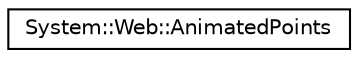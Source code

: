 digraph G
{
  edge [fontname="Helvetica",fontsize="10",labelfontname="Helvetica",labelfontsize="10"];
  node [fontname="Helvetica",fontsize="10",shape=record];
  rankdir="LR";
  Node1 [label="System::Web::AnimatedPoints",height=0.2,width=0.4,color="black", fillcolor="white", style="filled",URL="$class_system_1_1_web_1_1_animated_points.html"];
}
